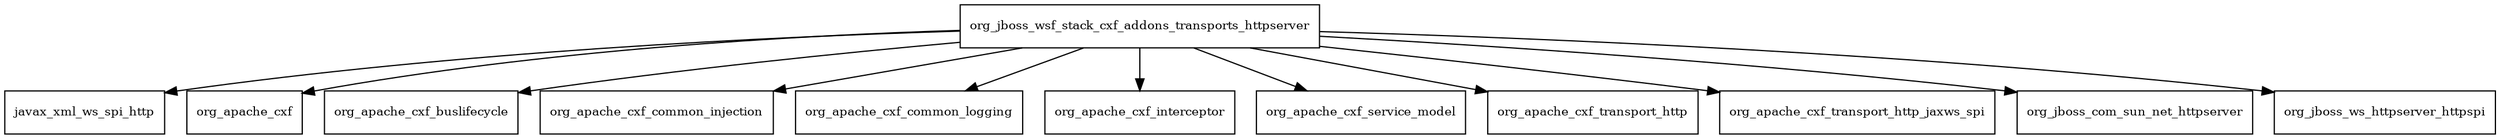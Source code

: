 digraph jbossws_cxf_transports_httpserver_4_3_0_Final_redhat_3_package_dependencies {
  node [shape = box, fontsize=10.0];
  org_jboss_wsf_stack_cxf_addons_transports_httpserver -> javax_xml_ws_spi_http;
  org_jboss_wsf_stack_cxf_addons_transports_httpserver -> org_apache_cxf;
  org_jboss_wsf_stack_cxf_addons_transports_httpserver -> org_apache_cxf_buslifecycle;
  org_jboss_wsf_stack_cxf_addons_transports_httpserver -> org_apache_cxf_common_injection;
  org_jboss_wsf_stack_cxf_addons_transports_httpserver -> org_apache_cxf_common_logging;
  org_jboss_wsf_stack_cxf_addons_transports_httpserver -> org_apache_cxf_interceptor;
  org_jboss_wsf_stack_cxf_addons_transports_httpserver -> org_apache_cxf_service_model;
  org_jboss_wsf_stack_cxf_addons_transports_httpserver -> org_apache_cxf_transport_http;
  org_jboss_wsf_stack_cxf_addons_transports_httpserver -> org_apache_cxf_transport_http_jaxws_spi;
  org_jboss_wsf_stack_cxf_addons_transports_httpserver -> org_jboss_com_sun_net_httpserver;
  org_jboss_wsf_stack_cxf_addons_transports_httpserver -> org_jboss_ws_httpserver_httpspi;
}
